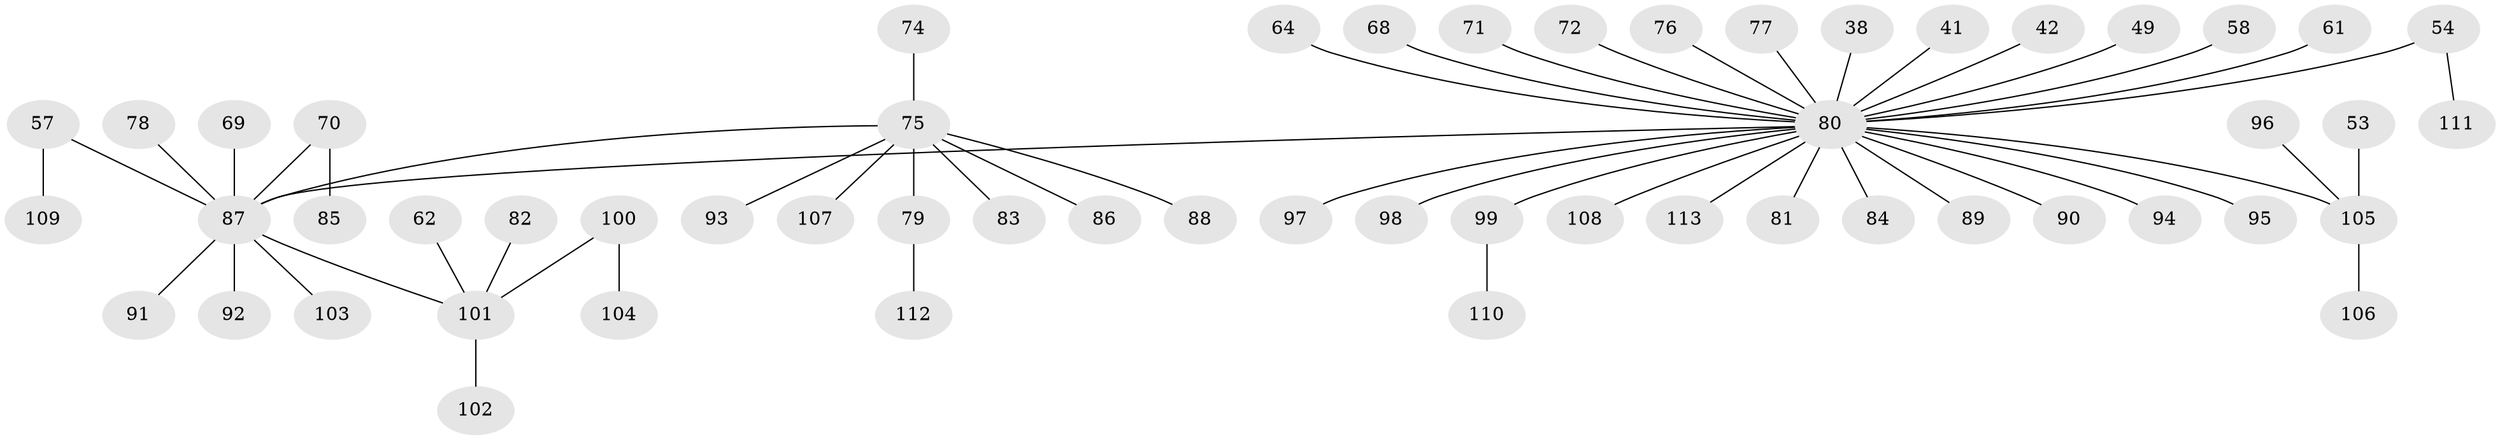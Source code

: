 // original degree distribution, {6: 0.035398230088495575, 1: 0.5132743362831859, 5: 0.04424778761061947, 2: 0.25663716814159293, 4: 0.07079646017699115, 3: 0.07964601769911504}
// Generated by graph-tools (version 1.1) at 2025/52/03/09/25 04:52:57]
// undirected, 56 vertices, 55 edges
graph export_dot {
graph [start="1"]
  node [color=gray90,style=filled];
  38;
  41;
  42;
  49;
  53;
  54;
  57;
  58;
  61;
  62;
  64;
  68;
  69 [super="+48"];
  70;
  71;
  72;
  74;
  75 [super="+63+73+59"];
  76;
  77;
  78;
  79;
  80 [super="+66+36+45+40+65+51+43+34+37"];
  81;
  82;
  83;
  84;
  85;
  86;
  87 [super="+17+26+47+28+67+44"];
  88;
  89;
  90;
  91;
  92;
  93;
  94;
  95;
  96;
  97;
  98;
  99;
  100;
  101 [super="+32"];
  102;
  103;
  104;
  105 [super="+39+46"];
  106;
  107;
  108;
  109;
  110;
  111;
  112;
  113;
  38 -- 80;
  41 -- 80;
  42 -- 80;
  49 -- 80;
  53 -- 105;
  54 -- 111;
  54 -- 80;
  57 -- 109;
  57 -- 87;
  58 -- 80;
  61 -- 80;
  62 -- 101;
  64 -- 80;
  68 -- 80;
  69 -- 87;
  70 -- 85;
  70 -- 87;
  71 -- 80;
  72 -- 80;
  74 -- 75;
  75 -- 88;
  75 -- 93;
  75 -- 83;
  75 -- 86;
  75 -- 107;
  75 -- 87;
  75 -- 79;
  76 -- 80;
  77 -- 80;
  78 -- 87;
  79 -- 112;
  80 -- 94;
  80 -- 81;
  80 -- 87;
  80 -- 89;
  80 -- 90;
  80 -- 97;
  80 -- 99;
  80 -- 105;
  80 -- 108;
  80 -- 113;
  80 -- 84;
  80 -- 95;
  80 -- 98;
  82 -- 101;
  87 -- 91;
  87 -- 92;
  87 -- 101;
  87 -- 103;
  96 -- 105;
  99 -- 110;
  100 -- 104;
  100 -- 101;
  101 -- 102;
  105 -- 106;
}
